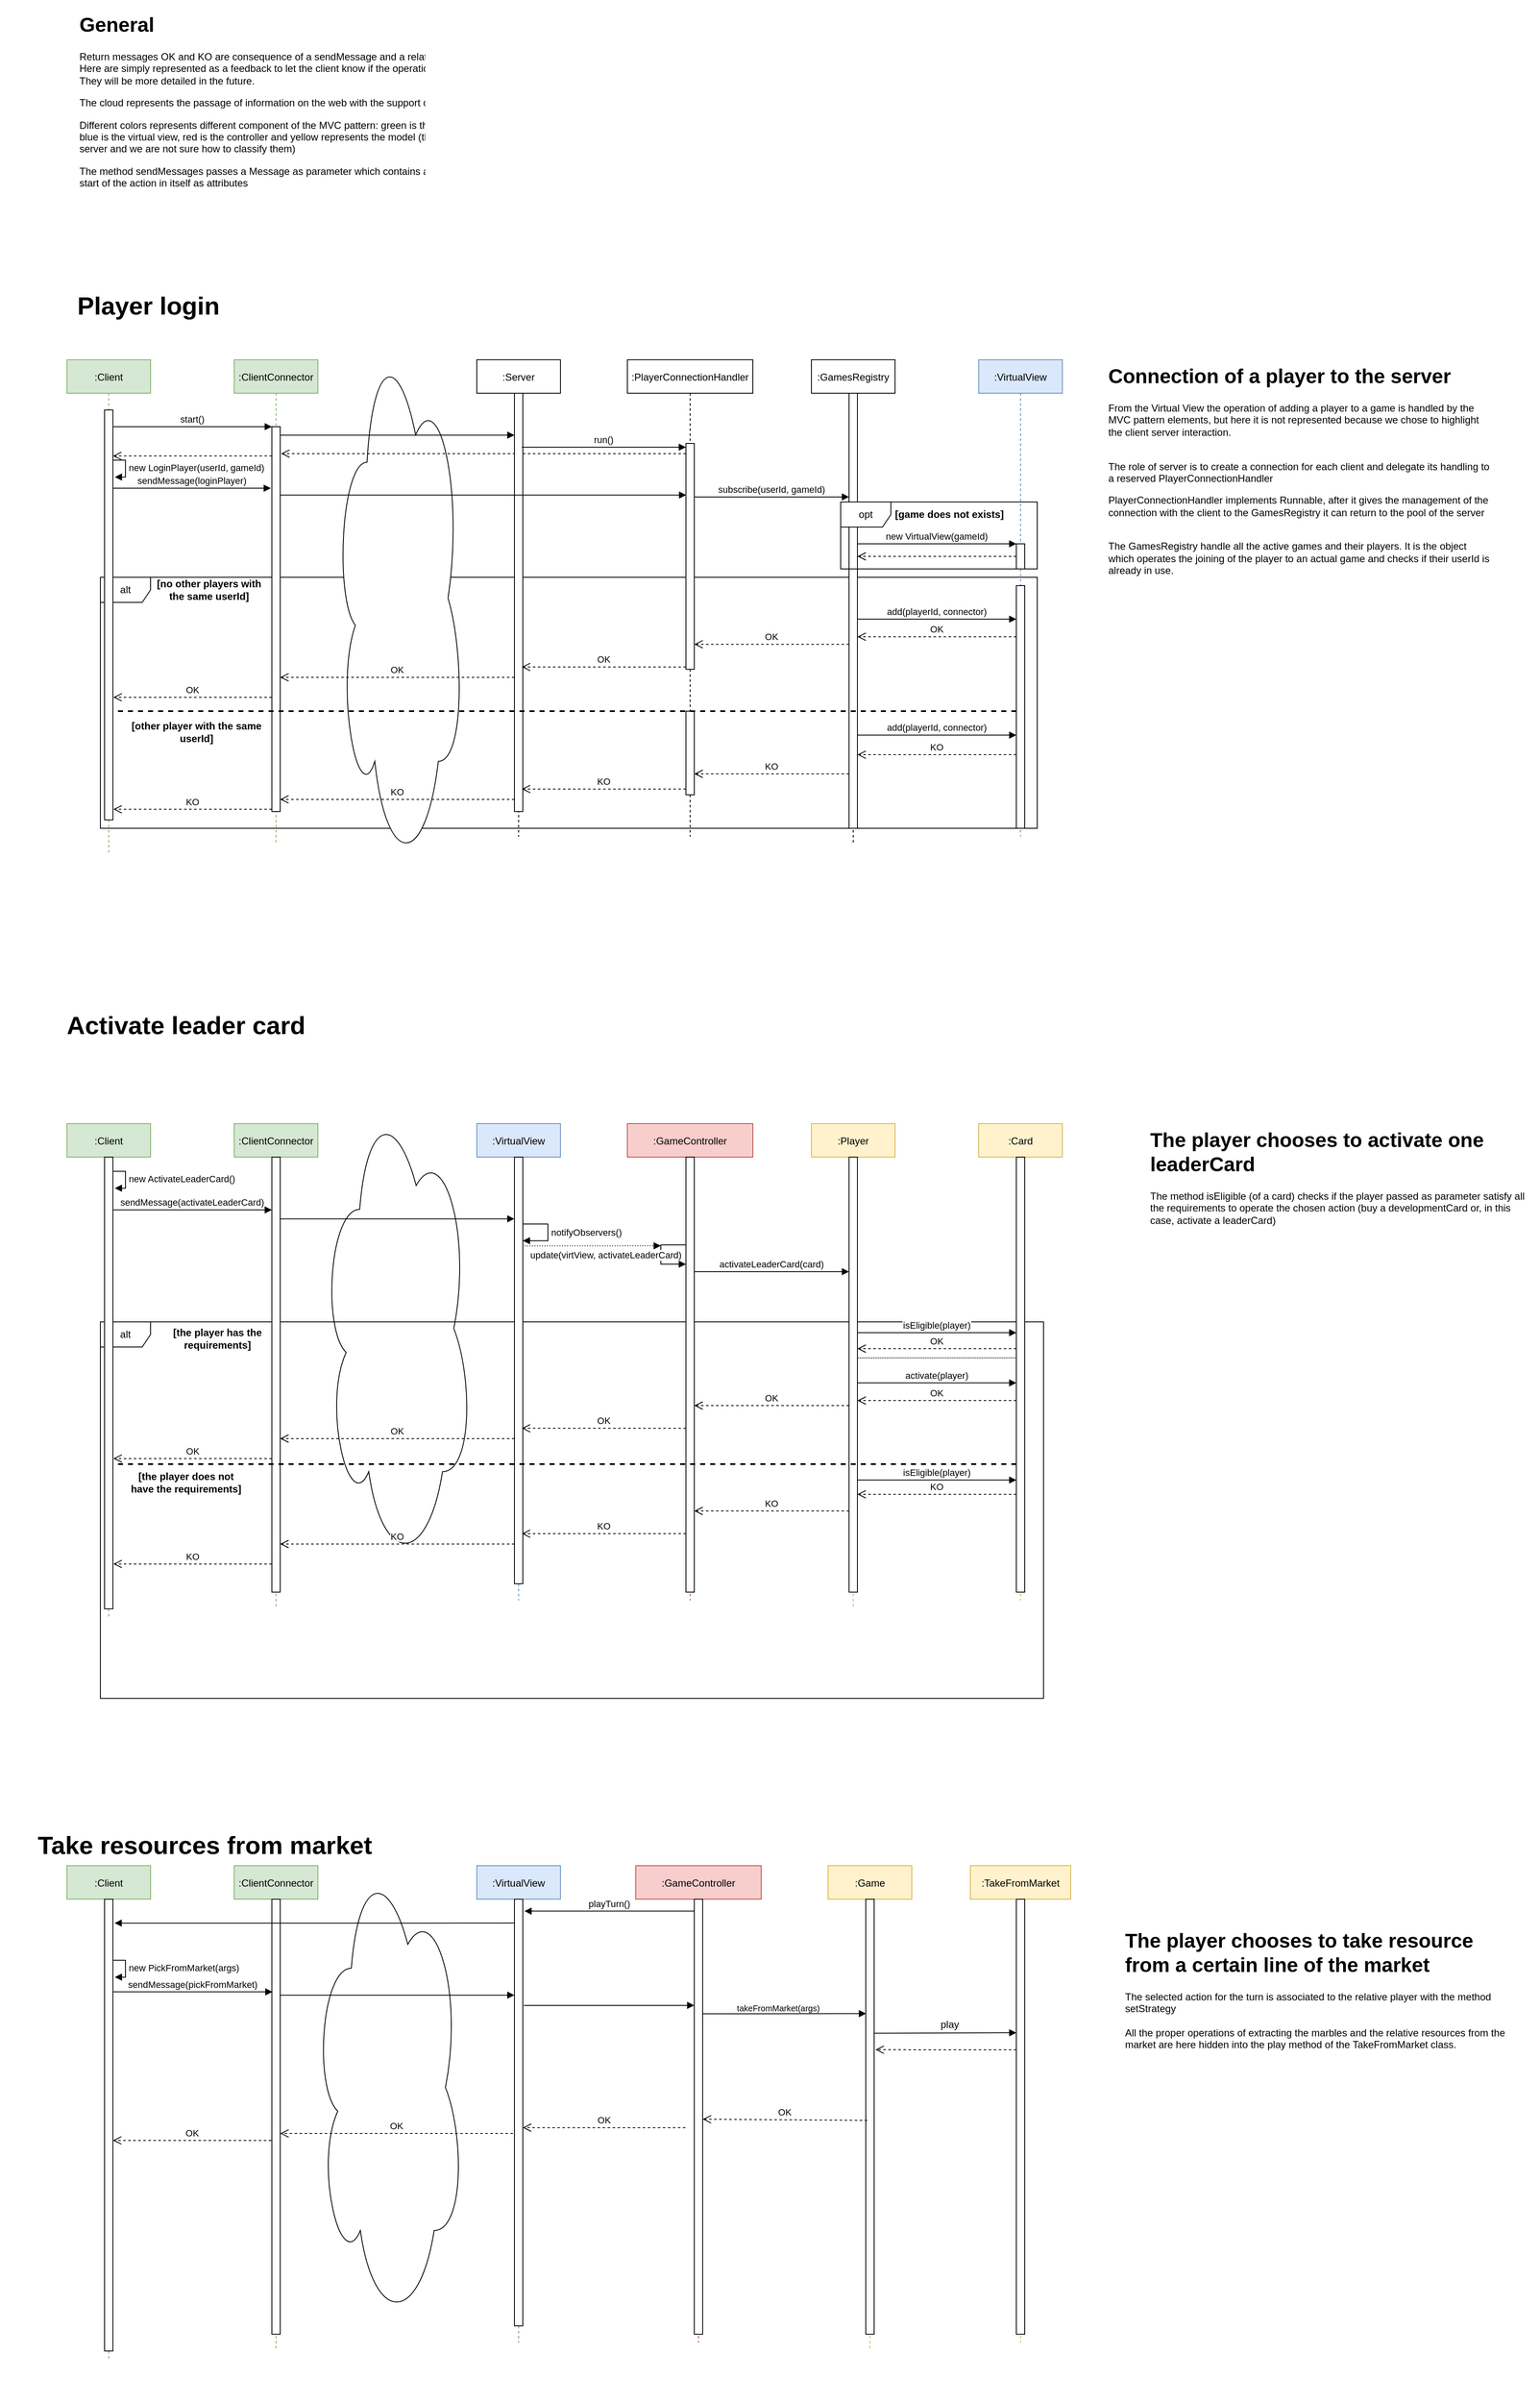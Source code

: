 <mxfile version="14.6.11" type="github">
  <diagram id="kgpKYQtTHZ0yAKxKKP6v" name="Page-1">
    <mxGraphModel dx="898" dy="1675" grid="1" gridSize="10" guides="1" tooltips="1" connect="1" arrows="1" fold="1" page="1" pageScale="1" pageWidth="850" pageHeight="1100" math="0" shadow="0">
      <root>
        <mxCell id="0" />
        <mxCell id="1" parent="0" />
        <mxCell id="UPu-GSjByRsGBZdqt5K7-60" value="" style="ellipse;shape=cloud;whiteSpace=wrap;html=1;" parent="1" vertex="1">
          <mxGeometry x="425" y="1003" width="180" height="570" as="geometry" />
        </mxCell>
        <mxCell id="y8Ypokq91T0ESG7gPPG8-9" value="&lt;font face=&quot;helvetica&quot;&gt;alt&lt;br&gt;&lt;/font&gt;" style="shape=umlFrame;whiteSpace=wrap;html=1;" parent="1" vertex="1">
          <mxGeometry x="160" y="390" width="1120" height="300" as="geometry" />
        </mxCell>
        <mxCell id="UPu-GSjByRsGBZdqt5K7-30" value="&lt;font face=&quot;helvetica&quot;&gt;alt&lt;br&gt;&lt;/font&gt;" style="shape=umlFrame;whiteSpace=wrap;html=1;" parent="1" vertex="1">
          <mxGeometry x="160" y="1280" width="1127.5" height="450" as="geometry" />
        </mxCell>
        <mxCell id="UPu-GSjByRsGBZdqt5K7-260" value="" style="ellipse;shape=cloud;whiteSpace=wrap;html=1;" parent="1" vertex="1">
          <mxGeometry x="415" y="1910" width="180" height="570" as="geometry" />
        </mxCell>
        <mxCell id="CbpCGGBYd-PtxAxwNIze-19" value="" style="ellipse;shape=cloud;whiteSpace=wrap;html=1;" parent="1" vertex="1">
          <mxGeometry x="440" y="90" width="155" height="650" as="geometry" />
        </mxCell>
        <mxCell id="3nuBFxr9cyL0pnOWT2aG-1" value=":Client" style="shape=umlLifeline;perimeter=lifelinePerimeter;container=1;collapsible=0;recursiveResize=0;rounded=0;shadow=0;strokeWidth=1;fillColor=#d5e8d4;strokeColor=#82b366;" parent="1" vertex="1">
          <mxGeometry x="120" y="130" width="100" height="590" as="geometry" />
        </mxCell>
        <mxCell id="3nuBFxr9cyL0pnOWT2aG-2" value="" style="points=[];perimeter=orthogonalPerimeter;rounded=0;shadow=0;strokeWidth=1;" parent="3nuBFxr9cyL0pnOWT2aG-1" vertex="1">
          <mxGeometry x="45" y="60" width="10" height="490" as="geometry" />
        </mxCell>
        <mxCell id="3nuBFxr9cyL0pnOWT2aG-5" value=":ClientConnector" style="shape=umlLifeline;perimeter=lifelinePerimeter;container=1;collapsible=0;recursiveResize=0;rounded=0;shadow=0;strokeWidth=1;fillColor=#d5e8d4;strokeColor=#82b366;" parent="1" vertex="1">
          <mxGeometry x="320" y="130" width="100" height="580" as="geometry" />
        </mxCell>
        <mxCell id="3nuBFxr9cyL0pnOWT2aG-6" value="" style="points=[];perimeter=orthogonalPerimeter;rounded=0;shadow=0;strokeWidth=1;" parent="3nuBFxr9cyL0pnOWT2aG-5" vertex="1">
          <mxGeometry x="45" y="80" width="10" height="460" as="geometry" />
        </mxCell>
        <mxCell id="3nuBFxr9cyL0pnOWT2aG-7" value="" style="verticalAlign=bottom;endArrow=open;dashed=1;endSize=8;shadow=0;strokeWidth=1;entryX=1.11;entryY=0.07;entryDx=0;entryDy=0;entryPerimeter=0;" parent="1" source="CbpCGGBYd-PtxAxwNIze-8" target="3nuBFxr9cyL0pnOWT2aG-6" edge="1">
          <mxGeometry relative="1" as="geometry">
            <mxPoint x="275" y="286" as="targetPoint" />
          </mxGeometry>
        </mxCell>
        <mxCell id="3nuBFxr9cyL0pnOWT2aG-8" value="start()" style="verticalAlign=bottom;endArrow=block;entryX=0;entryY=0;shadow=0;strokeWidth=1;" parent="1" source="3nuBFxr9cyL0pnOWT2aG-2" target="3nuBFxr9cyL0pnOWT2aG-6" edge="1">
          <mxGeometry relative="1" as="geometry">
            <mxPoint x="275" y="210" as="sourcePoint" />
          </mxGeometry>
        </mxCell>
        <mxCell id="CbpCGGBYd-PtxAxwNIze-3" value=":Server" style="shape=umlLifeline;perimeter=lifelinePerimeter;container=1;collapsible=0;recursiveResize=0;rounded=0;shadow=0;strokeWidth=1;" parent="1" vertex="1">
          <mxGeometry x="610" y="130" width="100" height="570" as="geometry" />
        </mxCell>
        <mxCell id="CbpCGGBYd-PtxAxwNIze-4" value="" style="points=[];perimeter=orthogonalPerimeter;rounded=0;shadow=0;strokeWidth=1;" parent="CbpCGGBYd-PtxAxwNIze-3" vertex="1">
          <mxGeometry x="45" y="40" width="10" height="500" as="geometry" />
        </mxCell>
        <mxCell id="CbpCGGBYd-PtxAxwNIze-7" value=":PlayerConnectionHandler" style="shape=umlLifeline;perimeter=lifelinePerimeter;container=1;collapsible=0;recursiveResize=0;rounded=0;shadow=0;strokeWidth=1;" parent="1" vertex="1">
          <mxGeometry x="790" y="130" width="150" height="570" as="geometry" />
        </mxCell>
        <mxCell id="CbpCGGBYd-PtxAxwNIze-8" value="" style="points=[];perimeter=orthogonalPerimeter;rounded=0;shadow=0;strokeWidth=1;" parent="CbpCGGBYd-PtxAxwNIze-7" vertex="1">
          <mxGeometry x="70" y="100" width="10" height="270" as="geometry" />
        </mxCell>
        <mxCell id="y8Ypokq91T0ESG7gPPG8-27" value="" style="points=[];perimeter=orthogonalPerimeter;rounded=0;shadow=0;strokeWidth=1;" parent="CbpCGGBYd-PtxAxwNIze-7" vertex="1">
          <mxGeometry x="70" y="420" width="10" height="100" as="geometry" />
        </mxCell>
        <mxCell id="CbpCGGBYd-PtxAxwNIze-11" value=":GamesRegistry" style="shape=umlLifeline;perimeter=lifelinePerimeter;container=1;collapsible=0;recursiveResize=0;rounded=0;shadow=0;strokeWidth=1;" parent="1" vertex="1">
          <mxGeometry x="1010" y="130" width="100" height="580" as="geometry" />
        </mxCell>
        <mxCell id="CbpCGGBYd-PtxAxwNIze-12" value="" style="points=[];perimeter=orthogonalPerimeter;rounded=0;shadow=0;strokeWidth=1;" parent="CbpCGGBYd-PtxAxwNIze-11" vertex="1">
          <mxGeometry x="45" y="40" width="10" height="520" as="geometry" />
        </mxCell>
        <mxCell id="CbpCGGBYd-PtxAxwNIze-15" value=":VirtualView" style="shape=umlLifeline;perimeter=lifelinePerimeter;container=1;collapsible=0;recursiveResize=0;rounded=0;shadow=0;strokeWidth=1;fillColor=#dae8fc;strokeColor=#6c8ebf;" parent="1" vertex="1">
          <mxGeometry x="1210" y="130" width="100" height="570" as="geometry" />
        </mxCell>
        <mxCell id="CbpCGGBYd-PtxAxwNIze-16" value="" style="points=[];perimeter=orthogonalPerimeter;rounded=0;shadow=0;strokeWidth=1;" parent="CbpCGGBYd-PtxAxwNIze-15" vertex="1">
          <mxGeometry x="45" y="220" width="10" height="30" as="geometry" />
        </mxCell>
        <mxCell id="CbpCGGBYd-PtxAxwNIze-18" value="run()" style="verticalAlign=bottom;endArrow=block;shadow=0;strokeWidth=1;exitX=0.88;exitY=0.129;exitDx=0;exitDy=0;exitPerimeter=0;" parent="1" source="CbpCGGBYd-PtxAxwNIze-4" target="CbpCGGBYd-PtxAxwNIze-8" edge="1">
          <mxGeometry relative="1" as="geometry">
            <mxPoint x="680" y="227" as="sourcePoint" />
            <mxPoint x="860.14" y="227.2" as="targetPoint" />
          </mxGeometry>
        </mxCell>
        <mxCell id="CbpCGGBYd-PtxAxwNIze-17" value="" style="verticalAlign=bottom;endArrow=block;shadow=0;strokeWidth=1;exitX=0.956;exitY=0.022;exitDx=0;exitDy=0;exitPerimeter=0;" parent="1" source="3nuBFxr9cyL0pnOWT2aG-6" target="CbpCGGBYd-PtxAxwNIze-4" edge="1">
          <mxGeometry relative="1" as="geometry">
            <mxPoint x="380" y="220" as="sourcePoint" />
            <mxPoint x="560" y="220" as="targetPoint" />
          </mxGeometry>
        </mxCell>
        <mxCell id="CbpCGGBYd-PtxAxwNIze-20" value="sendMessage(loginPlayer)" style="verticalAlign=bottom;endArrow=block;shadow=0;strokeWidth=1;entryX=-0.12;entryY=0.236;entryDx=0;entryDy=0;entryPerimeter=0;" parent="1" edge="1">
          <mxGeometry relative="1" as="geometry">
            <mxPoint x="175" y="283.56" as="sourcePoint" />
            <mxPoint x="363.8" y="283.56" as="targetPoint" />
          </mxGeometry>
        </mxCell>
        <mxCell id="CbpCGGBYd-PtxAxwNIze-21" value="" style="verticalAlign=bottom;endArrow=block;shadow=0;strokeWidth=1;entryX=0.033;entryY=0.247;entryDx=0;entryDy=0;entryPerimeter=0;" parent="1" edge="1">
          <mxGeometry relative="1" as="geometry">
            <mxPoint x="375.0" y="291.69" as="sourcePoint" />
            <mxPoint x="860.33" y="291.69" as="targetPoint" />
            <Array as="points" />
          </mxGeometry>
        </mxCell>
        <mxCell id="CbpCGGBYd-PtxAxwNIze-22" value="subscribe(userId, gameId)" style="verticalAlign=bottom;endArrow=block;shadow=0;strokeWidth=1;" parent="1" source="CbpCGGBYd-PtxAxwNIze-8" edge="1">
          <mxGeometry relative="1" as="geometry">
            <mxPoint x="880" y="294" as="sourcePoint" />
            <mxPoint x="1055" y="293.96" as="targetPoint" />
          </mxGeometry>
        </mxCell>
        <mxCell id="CbpCGGBYd-PtxAxwNIze-24" value="&lt;b&gt;[game does not exists]&lt;/b&gt;" style="text;html=1;strokeColor=none;fillColor=none;align=center;verticalAlign=middle;whiteSpace=wrap;rounded=0;" parent="1" vertex="1">
          <mxGeometry x="1090" y="300" width="170" height="30" as="geometry" />
        </mxCell>
        <mxCell id="CbpCGGBYd-PtxAxwNIze-26" value="new VirtualView(gameId)" style="verticalAlign=bottom;endArrow=block;shadow=0;strokeWidth=1;" parent="1" source="CbpCGGBYd-PtxAxwNIze-12" target="CbpCGGBYd-PtxAxwNIze-16" edge="1">
          <mxGeometry relative="1" as="geometry">
            <mxPoint x="1070" y="350" as="sourcePoint" />
            <mxPoint x="1245" y="350.0" as="targetPoint" />
            <Array as="points">
              <mxPoint x="1080" y="350" />
            </Array>
          </mxGeometry>
        </mxCell>
        <mxCell id="CbpCGGBYd-PtxAxwNIze-27" value="" style="points=[];perimeter=orthogonalPerimeter;rounded=0;shadow=0;strokeWidth=1;" parent="1" vertex="1">
          <mxGeometry x="1255" y="400" width="10" height="290" as="geometry" />
        </mxCell>
        <mxCell id="CbpCGGBYd-PtxAxwNIze-28" value="" style="verticalAlign=bottom;endArrow=open;dashed=1;endSize=8;shadow=0;strokeWidth=1;" parent="1" source="CbpCGGBYd-PtxAxwNIze-16" target="CbpCGGBYd-PtxAxwNIze-12" edge="1">
          <mxGeometry relative="1" as="geometry">
            <mxPoint x="790.0" y="390.0" as="targetPoint" />
            <mxPoint x="1385.31" y="390.0" as="sourcePoint" />
          </mxGeometry>
        </mxCell>
        <mxCell id="UPu-GSjByRsGBZdqt5K7-31" value=":Client" style="shape=umlLifeline;perimeter=lifelinePerimeter;container=1;collapsible=0;recursiveResize=0;rounded=0;shadow=0;strokeWidth=1;fillColor=#d5e8d4;strokeColor=#82b366;" parent="1" vertex="1">
          <mxGeometry x="120" y="1043" width="100" height="590" as="geometry" />
        </mxCell>
        <mxCell id="UPu-GSjByRsGBZdqt5K7-32" value="" style="points=[];perimeter=orthogonalPerimeter;rounded=0;shadow=0;strokeWidth=1;" parent="UPu-GSjByRsGBZdqt5K7-31" vertex="1">
          <mxGeometry x="45" y="40" width="10" height="540" as="geometry" />
        </mxCell>
        <mxCell id="UPu-GSjByRsGBZdqt5K7-33" value=":ClientConnector" style="shape=umlLifeline;perimeter=lifelinePerimeter;container=1;collapsible=0;recursiveResize=0;rounded=0;shadow=0;strokeWidth=1;fillColor=#d5e8d4;strokeColor=#82b366;" parent="1" vertex="1">
          <mxGeometry x="320" y="1043" width="100" height="580" as="geometry" />
        </mxCell>
        <mxCell id="UPu-GSjByRsGBZdqt5K7-34" value="" style="points=[];perimeter=orthogonalPerimeter;rounded=0;shadow=0;strokeWidth=1;" parent="UPu-GSjByRsGBZdqt5K7-33" vertex="1">
          <mxGeometry x="45" y="40" width="10" height="520" as="geometry" />
        </mxCell>
        <mxCell id="UPu-GSjByRsGBZdqt5K7-36" value="sendMessage(activateLeaderCard)" style="verticalAlign=bottom;endArrow=block;shadow=0;strokeWidth=1;exitX=0.986;exitY=0.117;exitDx=0;exitDy=0;exitPerimeter=0;" parent="1" source="UPu-GSjByRsGBZdqt5K7-32" target="UPu-GSjByRsGBZdqt5K7-34" edge="1">
          <mxGeometry relative="1" as="geometry">
            <mxPoint x="175" y="1113.76" as="sourcePoint" />
            <mxPoint x="365.72" y="1113.76" as="targetPoint" />
          </mxGeometry>
        </mxCell>
        <mxCell id="UPu-GSjByRsGBZdqt5K7-37" value=":VirtualView" style="shape=umlLifeline;perimeter=lifelinePerimeter;container=1;collapsible=0;recursiveResize=0;rounded=0;shadow=0;strokeWidth=1;fillColor=#dae8fc;strokeColor=#6c8ebf;" parent="1" vertex="1">
          <mxGeometry x="610" y="1043" width="100" height="570" as="geometry" />
        </mxCell>
        <mxCell id="UPu-GSjByRsGBZdqt5K7-38" value="" style="points=[];perimeter=orthogonalPerimeter;rounded=0;shadow=0;strokeWidth=1;" parent="UPu-GSjByRsGBZdqt5K7-37" vertex="1">
          <mxGeometry x="45" y="40" width="10" height="510" as="geometry" />
        </mxCell>
        <mxCell id="UPu-GSjByRsGBZdqt5K7-39" value=":GameController" style="shape=umlLifeline;perimeter=lifelinePerimeter;container=1;collapsible=0;recursiveResize=0;rounded=0;shadow=0;strokeWidth=1;fillColor=#f8cecc;strokeColor=#b85450;" parent="1" vertex="1">
          <mxGeometry x="790" y="1043" width="150" height="570" as="geometry" />
        </mxCell>
        <mxCell id="UPu-GSjByRsGBZdqt5K7-40" value="" style="points=[];perimeter=orthogonalPerimeter;rounded=0;shadow=0;strokeWidth=1;" parent="UPu-GSjByRsGBZdqt5K7-39" vertex="1">
          <mxGeometry x="70" y="40" width="10" height="520" as="geometry" />
        </mxCell>
        <mxCell id="UPu-GSjByRsGBZdqt5K7-41" value=":Player" style="shape=umlLifeline;perimeter=lifelinePerimeter;container=1;collapsible=0;recursiveResize=0;rounded=0;shadow=0;strokeWidth=1;fillColor=#fff2cc;strokeColor=#d6b656;" parent="1" vertex="1">
          <mxGeometry x="1010" y="1043" width="100" height="580" as="geometry" />
        </mxCell>
        <mxCell id="UPu-GSjByRsGBZdqt5K7-42" value="" style="points=[];perimeter=orthogonalPerimeter;rounded=0;shadow=0;strokeWidth=1;" parent="UPu-GSjByRsGBZdqt5K7-41" vertex="1">
          <mxGeometry x="45" y="40" width="10" height="520" as="geometry" />
        </mxCell>
        <mxCell id="UPu-GSjByRsGBZdqt5K7-43" value=":Card" style="shape=umlLifeline;perimeter=lifelinePerimeter;container=1;collapsible=0;recursiveResize=0;rounded=0;shadow=0;strokeWidth=1;fillColor=#fff2cc;strokeColor=#d6b656;" parent="1" vertex="1">
          <mxGeometry x="1210" y="1043" width="100" height="570" as="geometry" />
        </mxCell>
        <mxCell id="UPu-GSjByRsGBZdqt5K7-44" value="" style="points=[];perimeter=orthogonalPerimeter;rounded=0;shadow=0;strokeWidth=1;" parent="UPu-GSjByRsGBZdqt5K7-43" vertex="1">
          <mxGeometry x="45" y="40" width="10" height="520" as="geometry" />
        </mxCell>
        <mxCell id="UPu-GSjByRsGBZdqt5K7-49" value="activateLeaderCard(card)" style="verticalAlign=bottom;endArrow=block;shadow=0;strokeWidth=1;" parent="1" edge="1">
          <mxGeometry relative="1" as="geometry">
            <mxPoint x="870" y="1220" as="sourcePoint" />
            <mxPoint x="1055" y="1220" as="targetPoint" />
            <Array as="points">
              <mxPoint x="920" y="1220" />
            </Array>
          </mxGeometry>
        </mxCell>
        <mxCell id="UPu-GSjByRsGBZdqt5K7-50" value="&lt;b&gt;[the player has the requirements]&lt;/b&gt;" style="text;html=1;strokeColor=none;fillColor=none;align=center;verticalAlign=middle;whiteSpace=wrap;rounded=0;" parent="1" vertex="1">
          <mxGeometry x="220" y="1290" width="160" height="20" as="geometry" />
        </mxCell>
        <mxCell id="UPu-GSjByRsGBZdqt5K7-53" value="OK" style="verticalAlign=bottom;endArrow=open;dashed=1;endSize=8;shadow=0;strokeWidth=1;" parent="1" edge="1">
          <mxGeometry relative="1" as="geometry">
            <mxPoint x="1065" y="1374" as="targetPoint" />
            <mxPoint x="1255" y="1374" as="sourcePoint" />
            <Array as="points">
              <mxPoint x="1220" y="1374" />
            </Array>
          </mxGeometry>
        </mxCell>
        <mxCell id="UPu-GSjByRsGBZdqt5K7-62" value="isEligible(player)" style="verticalAlign=bottom;endArrow=block;shadow=0;strokeWidth=1;exitX=1.003;exitY=0.246;exitDx=0;exitDy=0;exitPerimeter=0;" parent="1" edge="1">
          <mxGeometry relative="1" as="geometry">
            <mxPoint x="1065.03" y="1292.92" as="sourcePoint" />
            <mxPoint x="1255" y="1292.92" as="targetPoint" />
          </mxGeometry>
        </mxCell>
        <mxCell id="UPu-GSjByRsGBZdqt5K7-64" value="OK" style="verticalAlign=bottom;endArrow=open;dashed=1;endSize=8;shadow=0;strokeWidth=1;" parent="1" edge="1">
          <mxGeometry relative="1" as="geometry">
            <mxPoint x="870" y="1380" as="targetPoint" />
            <mxPoint x="1055" y="1380" as="sourcePoint" />
          </mxGeometry>
        </mxCell>
        <mxCell id="UPu-GSjByRsGBZdqt5K7-65" value="OK" style="verticalAlign=bottom;endArrow=open;dashed=1;endSize=8;shadow=0;strokeWidth=1;entryX=0.88;entryY=0.365;entryDx=0;entryDy=0;entryPerimeter=0;" parent="1" edge="1">
          <mxGeometry relative="1" as="geometry">
            <mxPoint x="663.8" y="1407.15" as="targetPoint" />
            <mxPoint x="860" y="1407.15" as="sourcePoint" />
          </mxGeometry>
        </mxCell>
        <mxCell id="UPu-GSjByRsGBZdqt5K7-69" value="OK" style="verticalAlign=bottom;endArrow=open;dashed=1;endSize=8;shadow=0;strokeWidth=1;entryX=0.986;entryY=0.415;entryDx=0;entryDy=0;entryPerimeter=0;" parent="1" edge="1">
          <mxGeometry relative="1" as="geometry">
            <mxPoint x="374.86" y="1419.5" as="targetPoint" />
            <mxPoint x="655" y="1419.5" as="sourcePoint" />
          </mxGeometry>
        </mxCell>
        <mxCell id="UPu-GSjByRsGBZdqt5K7-70" value="OK" style="verticalAlign=bottom;endArrow=open;dashed=1;endSize=8;shadow=0;strokeWidth=1;entryX=1.057;entryY=0.436;entryDx=0;entryDy=0;entryPerimeter=0;" parent="1" edge="1">
          <mxGeometry relative="1" as="geometry">
            <mxPoint x="175.57" y="1443.36" as="targetPoint" />
            <mxPoint x="365" y="1443.36" as="sourcePoint" />
          </mxGeometry>
        </mxCell>
        <mxCell id="UPu-GSjByRsGBZdqt5K7-73" value="&lt;b&gt;[the player does not have the requirements]&lt;/b&gt;" style="text;html=1;strokeColor=none;fillColor=none;align=center;verticalAlign=middle;whiteSpace=wrap;rounded=0;" parent="1" vertex="1">
          <mxGeometry x="190" y="1462" width="145" height="20" as="geometry" />
        </mxCell>
        <mxCell id="UPu-GSjByRsGBZdqt5K7-75" value="KO" style="verticalAlign=bottom;endArrow=open;dashed=1;endSize=8;shadow=0;strokeWidth=1;" parent="1" edge="1">
          <mxGeometry relative="1" as="geometry">
            <mxPoint x="870" y="1506" as="targetPoint" />
            <mxPoint x="1055" y="1506" as="sourcePoint" />
          </mxGeometry>
        </mxCell>
        <mxCell id="UPu-GSjByRsGBZdqt5K7-76" value="KO" style="verticalAlign=bottom;endArrow=open;dashed=1;endSize=8;shadow=0;strokeWidth=1;entryX=0.88;entryY=0.365;entryDx=0;entryDy=0;entryPerimeter=0;" parent="1" edge="1">
          <mxGeometry relative="1" as="geometry">
            <mxPoint x="663.8" y="1533.15" as="targetPoint" />
            <mxPoint x="860" y="1533.15" as="sourcePoint" />
          </mxGeometry>
        </mxCell>
        <mxCell id="UPu-GSjByRsGBZdqt5K7-77" value="KO" style="verticalAlign=bottom;endArrow=open;dashed=1;endSize=8;shadow=0;strokeWidth=1;entryX=0.986;entryY=0.415;entryDx=0;entryDy=0;entryPerimeter=0;" parent="1" edge="1">
          <mxGeometry relative="1" as="geometry">
            <mxPoint x="374.86" y="1545.5" as="targetPoint" />
            <mxPoint x="655" y="1545.5" as="sourcePoint" />
          </mxGeometry>
        </mxCell>
        <mxCell id="UPu-GSjByRsGBZdqt5K7-78" value="KO" style="verticalAlign=bottom;endArrow=open;dashed=1;endSize=8;shadow=0;strokeWidth=1;entryX=1.057;entryY=0.436;entryDx=0;entryDy=0;entryPerimeter=0;" parent="1" edge="1">
          <mxGeometry relative="1" as="geometry">
            <mxPoint x="175.57" y="1569.36" as="targetPoint" />
            <mxPoint x="365" y="1569.36" as="sourcePoint" />
          </mxGeometry>
        </mxCell>
        <mxCell id="UPu-GSjByRsGBZdqt5K7-79" value="activate(player)" style="verticalAlign=bottom;endArrow=block;shadow=0;strokeWidth=1;exitX=1.003;exitY=0.246;exitDx=0;exitDy=0;exitPerimeter=0;" parent="1" edge="1">
          <mxGeometry relative="1" as="geometry">
            <mxPoint x="1065.03" y="1352.92" as="sourcePoint" />
            <mxPoint x="1255" y="1352.92" as="targetPoint" />
          </mxGeometry>
        </mxCell>
        <mxCell id="UPu-GSjByRsGBZdqt5K7-80" value="OK" style="verticalAlign=bottom;endArrow=open;dashed=1;endSize=8;shadow=0;strokeWidth=1;" parent="1" edge="1">
          <mxGeometry relative="1" as="geometry">
            <mxPoint x="1065" y="1312" as="targetPoint" />
            <mxPoint x="1255" y="1312" as="sourcePoint" />
            <Array as="points">
              <mxPoint x="1220" y="1312" />
            </Array>
          </mxGeometry>
        </mxCell>
        <mxCell id="UPu-GSjByRsGBZdqt5K7-83" value="isEligible(player)" style="verticalAlign=bottom;endArrow=block;shadow=0;strokeWidth=1;exitX=1.003;exitY=0.246;exitDx=0;exitDy=0;exitPerimeter=0;" parent="1" edge="1">
          <mxGeometry relative="1" as="geometry">
            <mxPoint x="1065.03" y="1469" as="sourcePoint" />
            <mxPoint x="1255" y="1469" as="targetPoint" />
          </mxGeometry>
        </mxCell>
        <mxCell id="UPu-GSjByRsGBZdqt5K7-84" value="KO" style="verticalAlign=bottom;endArrow=open;dashed=1;endSize=8;shadow=0;strokeWidth=1;" parent="1" edge="1">
          <mxGeometry relative="1" as="geometry">
            <mxPoint x="1065" y="1486.08" as="targetPoint" />
            <mxPoint x="1255" y="1486.08" as="sourcePoint" />
            <Array as="points">
              <mxPoint x="1220" y="1486.08" />
            </Array>
          </mxGeometry>
        </mxCell>
        <mxCell id="UPu-GSjByRsGBZdqt5K7-87" value="" style="verticalAlign=bottom;endArrow=none;dashed=1;endSize=8;shadow=0;strokeWidth=1;endFill=0;dashPattern=1 1;" parent="1" edge="1">
          <mxGeometry relative="1" as="geometry">
            <mxPoint x="1065" y="1323" as="targetPoint" />
            <mxPoint x="1255" y="1323" as="sourcePoint" />
            <Array as="points">
              <mxPoint x="1220" y="1323" />
            </Array>
          </mxGeometry>
        </mxCell>
        <mxCell id="UPu-GSjByRsGBZdqt5K7-227" value=":Client" style="shape=umlLifeline;perimeter=lifelinePerimeter;container=1;collapsible=0;recursiveResize=0;rounded=0;shadow=0;strokeWidth=1;fillColor=#d5e8d4;strokeColor=#82b366;" parent="1" vertex="1">
          <mxGeometry x="120" y="1930" width="100" height="590" as="geometry" />
        </mxCell>
        <mxCell id="UPu-GSjByRsGBZdqt5K7-228" value="" style="points=[];perimeter=orthogonalPerimeter;rounded=0;shadow=0;strokeWidth=1;" parent="UPu-GSjByRsGBZdqt5K7-227" vertex="1">
          <mxGeometry x="45" y="40" width="10" height="540" as="geometry" />
        </mxCell>
        <mxCell id="UPu-GSjByRsGBZdqt5K7-229" value=":ClientConnector" style="shape=umlLifeline;perimeter=lifelinePerimeter;container=1;collapsible=0;recursiveResize=0;rounded=0;shadow=0;strokeWidth=1;fillColor=#d5e8d4;strokeColor=#82b366;" parent="1" vertex="1">
          <mxGeometry x="320" y="1930" width="100" height="580" as="geometry" />
        </mxCell>
        <mxCell id="UPu-GSjByRsGBZdqt5K7-230" value="" style="points=[];perimeter=orthogonalPerimeter;rounded=0;shadow=0;strokeWidth=1;" parent="UPu-GSjByRsGBZdqt5K7-229" vertex="1">
          <mxGeometry x="45" y="40" width="10" height="520" as="geometry" />
        </mxCell>
        <mxCell id="UPu-GSjByRsGBZdqt5K7-231" value="sendMessage(pickFromMarket)" style="verticalAlign=bottom;endArrow=block;entryX=0.072;entryY=0.038;shadow=0;strokeWidth=1;entryDx=0;entryDy=0;entryPerimeter=0;" parent="1" edge="1">
          <mxGeometry relative="1" as="geometry">
            <mxPoint x="175" y="2080.76" as="sourcePoint" />
            <mxPoint x="365.72" y="2080.76" as="targetPoint" />
          </mxGeometry>
        </mxCell>
        <mxCell id="UPu-GSjByRsGBZdqt5K7-232" value=":VirtualView" style="shape=umlLifeline;perimeter=lifelinePerimeter;container=1;collapsible=0;recursiveResize=0;rounded=0;shadow=0;strokeWidth=1;fillColor=#dae8fc;strokeColor=#6c8ebf;" parent="1" vertex="1">
          <mxGeometry x="610" y="1930" width="100" height="570" as="geometry" />
        </mxCell>
        <mxCell id="UPu-GSjByRsGBZdqt5K7-233" value="" style="points=[];perimeter=orthogonalPerimeter;rounded=0;shadow=0;strokeWidth=1;" parent="UPu-GSjByRsGBZdqt5K7-232" vertex="1">
          <mxGeometry x="45" y="40" width="10" height="510" as="geometry" />
        </mxCell>
        <mxCell id="UPu-GSjByRsGBZdqt5K7-234" value=":GameController" style="shape=umlLifeline;perimeter=lifelinePerimeter;container=1;collapsible=0;recursiveResize=0;rounded=0;shadow=0;strokeWidth=1;fillColor=#f8cecc;strokeColor=#b85450;" parent="1" vertex="1">
          <mxGeometry x="800" y="1930" width="150" height="570" as="geometry" />
        </mxCell>
        <mxCell id="UPu-GSjByRsGBZdqt5K7-235" value="" style="points=[];perimeter=orthogonalPerimeter;rounded=0;shadow=0;strokeWidth=1;" parent="UPu-GSjByRsGBZdqt5K7-234" vertex="1">
          <mxGeometry x="70" y="40" width="10" height="520" as="geometry" />
        </mxCell>
        <mxCell id="UPu-GSjByRsGBZdqt5K7-236" value=":Game" style="shape=umlLifeline;perimeter=lifelinePerimeter;container=1;collapsible=0;recursiveResize=0;rounded=0;shadow=0;strokeWidth=1;fillColor=#fff2cc;strokeColor=#d6b656;" parent="1" vertex="1">
          <mxGeometry x="1030" y="1930" width="100" height="580" as="geometry" />
        </mxCell>
        <mxCell id="UPu-GSjByRsGBZdqt5K7-237" value="" style="points=[];perimeter=orthogonalPerimeter;rounded=0;shadow=0;strokeWidth=1;" parent="UPu-GSjByRsGBZdqt5K7-236" vertex="1">
          <mxGeometry x="45" y="40" width="10" height="520" as="geometry" />
        </mxCell>
        <mxCell id="UPu-GSjByRsGBZdqt5K7-238" value=":TakeFromMarket" style="shape=umlLifeline;perimeter=lifelinePerimeter;container=1;collapsible=0;recursiveResize=0;rounded=0;shadow=0;strokeWidth=1;fillColor=#fff2cc;strokeColor=#d6b656;" parent="1" vertex="1">
          <mxGeometry x="1200" y="1930" width="120" height="570" as="geometry" />
        </mxCell>
        <mxCell id="UPu-GSjByRsGBZdqt5K7-239" value="" style="points=[];perimeter=orthogonalPerimeter;rounded=0;shadow=0;strokeWidth=1;" parent="UPu-GSjByRsGBZdqt5K7-238" vertex="1">
          <mxGeometry x="55" y="40" width="10" height="520" as="geometry" />
        </mxCell>
        <mxCell id="UPu-GSjByRsGBZdqt5K7-241" value="" style="verticalAlign=bottom;endArrow=block;shadow=0;strokeWidth=1;exitX=0.929;exitY=0.061;exitDx=0;exitDy=0;exitPerimeter=0;" parent="1" edge="1">
          <mxGeometry relative="1" as="geometry">
            <mxPoint x="374.29" y="2084.72" as="sourcePoint" />
            <mxPoint x="655" y="2084.72" as="targetPoint" />
            <Array as="points" />
          </mxGeometry>
        </mxCell>
        <mxCell id="UPu-GSjByRsGBZdqt5K7-275" value="OK" style="verticalAlign=bottom;endArrow=open;dashed=1;endSize=8;shadow=0;strokeWidth=1;exitX=0.171;exitY=0.42;exitDx=0;exitDy=0;exitPerimeter=0;" parent="1" edge="1">
          <mxGeometry relative="1" as="geometry">
            <mxPoint x="880" y="2233" as="targetPoint" />
            <mxPoint x="1076.71" y="2234.4" as="sourcePoint" />
          </mxGeometry>
        </mxCell>
        <mxCell id="UPu-GSjByRsGBZdqt5K7-280" value="OK" style="verticalAlign=bottom;endArrow=open;dashed=1;endSize=8;shadow=0;strokeWidth=1;exitX=-0.062;exitY=0.281;exitDx=0;exitDy=0;exitPerimeter=0;" parent="1" edge="1">
          <mxGeometry relative="1" as="geometry">
            <mxPoint x="665" y="2243.12" as="targetPoint" />
            <mxPoint x="859.38" y="2243.12" as="sourcePoint" />
          </mxGeometry>
        </mxCell>
        <mxCell id="UPu-GSjByRsGBZdqt5K7-282" value="OK" style="verticalAlign=bottom;endArrow=open;dashed=1;endSize=8;shadow=0;strokeWidth=1;exitX=-0.066;exitY=0.316;exitDx=0;exitDy=0;exitPerimeter=0;" parent="1" edge="1">
          <mxGeometry relative="1" as="geometry">
            <mxPoint x="175" y="2258.32" as="targetPoint" />
            <mxPoint x="364.34" y="2258.32" as="sourcePoint" />
          </mxGeometry>
        </mxCell>
        <mxCell id="UPu-GSjByRsGBZdqt5K7-287" value="OK" style="verticalAlign=bottom;endArrow=open;dashed=1;endSize=8;shadow=0;strokeWidth=1;exitX=-0.181;exitY=0.306;exitDx=0;exitDy=0;exitPerimeter=0;" parent="1" edge="1">
          <mxGeometry relative="1" as="geometry">
            <mxPoint x="375" y="2250.06" as="targetPoint" />
            <mxPoint x="653.19" y="2250.06" as="sourcePoint" />
          </mxGeometry>
        </mxCell>
        <mxCell id="y8Ypokq91T0ESG7gPPG8-2" value="" style="verticalAlign=bottom;endArrow=open;dashed=1;endSize=8;shadow=0;strokeWidth=1;exitX=0.019;exitY=0.076;exitDx=0;exitDy=0;exitPerimeter=0;" parent="1" source="3nuBFxr9cyL0pnOWT2aG-6" target="3nuBFxr9cyL0pnOWT2aG-2" edge="1">
          <mxGeometry relative="1" as="geometry">
            <mxPoint x="210.0" y="252.2" as="targetPoint" />
            <mxPoint x="693.9" y="252.2" as="sourcePoint" />
          </mxGeometry>
        </mxCell>
        <mxCell id="y8Ypokq91T0ESG7gPPG8-10" value="OK" style="verticalAlign=bottom;endArrow=open;dashed=1;endSize=8;shadow=0;strokeWidth=1;" parent="1" edge="1">
          <mxGeometry x="175.57" y="322.08" as="geometry">
            <mxPoint x="1065" y="461.08" as="targetPoint" />
            <mxPoint x="1255" y="461.08" as="sourcePoint" />
            <Array as="points">
              <mxPoint x="1220" y="461.08" />
            </Array>
          </mxGeometry>
        </mxCell>
        <mxCell id="y8Ypokq91T0ESG7gPPG8-11" value="OK" style="verticalAlign=bottom;endArrow=open;dashed=1;endSize=8;shadow=0;strokeWidth=1;" parent="1" edge="1">
          <mxGeometry x="175.57" y="322.08" as="geometry">
            <mxPoint x="870.0" y="470.08" as="targetPoint" />
            <mxPoint x="1055" y="470.08" as="sourcePoint" />
          </mxGeometry>
        </mxCell>
        <mxCell id="y8Ypokq91T0ESG7gPPG8-12" value="OK" style="verticalAlign=bottom;endArrow=open;dashed=1;endSize=8;shadow=0;strokeWidth=1;entryX=0.88;entryY=0.365;entryDx=0;entryDy=0;entryPerimeter=0;" parent="1" edge="1">
          <mxGeometry x="175.57" y="322.08" as="geometry">
            <mxPoint x="663.8" y="497.23" as="targetPoint" />
            <mxPoint x="860.0" y="497.23" as="sourcePoint" />
          </mxGeometry>
        </mxCell>
        <mxCell id="y8Ypokq91T0ESG7gPPG8-13" value="OK" style="verticalAlign=bottom;endArrow=open;dashed=1;endSize=8;shadow=0;strokeWidth=1;entryX=0.986;entryY=0.415;entryDx=0;entryDy=0;entryPerimeter=0;" parent="1" edge="1">
          <mxGeometry x="175.57" y="322.08" as="geometry">
            <mxPoint x="374.86" y="509.58" as="targetPoint" />
            <mxPoint x="655" y="509.58" as="sourcePoint" />
          </mxGeometry>
        </mxCell>
        <mxCell id="y8Ypokq91T0ESG7gPPG8-14" value="OK" style="verticalAlign=bottom;endArrow=open;dashed=1;endSize=8;shadow=0;strokeWidth=1;entryX=1.057;entryY=0.436;entryDx=0;entryDy=0;entryPerimeter=0;" parent="1" edge="1">
          <mxGeometry x="175.57" y="322.08" as="geometry">
            <mxPoint x="175.57" y="533.44" as="targetPoint" />
            <mxPoint x="365" y="533.44" as="sourcePoint" />
          </mxGeometry>
        </mxCell>
        <mxCell id="y8Ypokq91T0ESG7gPPG8-15" value="KO" style="verticalAlign=bottom;endArrow=open;dashed=1;endSize=8;shadow=0;strokeWidth=1;" parent="1" edge="1">
          <mxGeometry x="175.57" y="335.95" as="geometry">
            <mxPoint x="870" y="625" as="targetPoint" />
            <mxPoint x="1055" y="624.95" as="sourcePoint" />
          </mxGeometry>
        </mxCell>
        <mxCell id="y8Ypokq91T0ESG7gPPG8-16" value="KO" style="verticalAlign=bottom;endArrow=open;dashed=1;endSize=8;shadow=0;strokeWidth=1;entryX=0.88;entryY=0.365;entryDx=0;entryDy=0;entryPerimeter=0;" parent="1" edge="1">
          <mxGeometry x="175.57" y="326.95" as="geometry">
            <mxPoint x="663.8" y="643.1" as="targetPoint" />
            <mxPoint x="860.0" y="643.1" as="sourcePoint" />
          </mxGeometry>
        </mxCell>
        <mxCell id="y8Ypokq91T0ESG7gPPG8-17" value="KO" style="verticalAlign=bottom;endArrow=open;dashed=1;endSize=8;shadow=0;strokeWidth=1;entryX=0.986;entryY=0.415;entryDx=0;entryDy=0;entryPerimeter=0;" parent="1" edge="1">
          <mxGeometry x="175.57" y="326.95" as="geometry">
            <mxPoint x="374.86" y="655.45" as="targetPoint" />
            <mxPoint x="655" y="655.45" as="sourcePoint" />
          </mxGeometry>
        </mxCell>
        <mxCell id="y8Ypokq91T0ESG7gPPG8-18" value="KO" style="verticalAlign=bottom;endArrow=open;dashed=1;endSize=8;shadow=0;strokeWidth=1;entryX=1.057;entryY=0.436;entryDx=0;entryDy=0;entryPerimeter=0;" parent="1" edge="1">
          <mxGeometry x="175.57" y="314.95" as="geometry">
            <mxPoint x="175.57" y="667.31" as="targetPoint" />
            <mxPoint x="365" y="667.31" as="sourcePoint" />
          </mxGeometry>
        </mxCell>
        <mxCell id="y8Ypokq91T0ESG7gPPG8-19" value="add(playerId, connector)" style="verticalAlign=bottom;endArrow=block;shadow=0;strokeWidth=1;exitX=1.003;exitY=0.246;exitDx=0;exitDy=0;exitPerimeter=0;" parent="1" edge="1">
          <mxGeometry x="175.57" y="322.08" as="geometry">
            <mxPoint x="1065.03" y="440.0" as="sourcePoint" />
            <mxPoint x="1255" y="440.0" as="targetPoint" />
          </mxGeometry>
        </mxCell>
        <mxCell id="y8Ypokq91T0ESG7gPPG8-21" value="KO" style="verticalAlign=bottom;endArrow=open;dashed=1;endSize=8;shadow=0;strokeWidth=1;" parent="1" edge="1">
          <mxGeometry x="175.57" y="332.95" as="geometry">
            <mxPoint x="1065" y="602.03" as="targetPoint" />
            <mxPoint x="1255" y="602.03" as="sourcePoint" />
            <Array as="points">
              <mxPoint x="1220" y="602.03" />
            </Array>
          </mxGeometry>
        </mxCell>
        <mxCell id="y8Ypokq91T0ESG7gPPG8-23" value="&lt;b&gt;[no other players with the same userId]&lt;/b&gt;" style="text;html=1;strokeColor=none;fillColor=none;align=center;verticalAlign=middle;whiteSpace=wrap;rounded=0;" parent="1" vertex="1">
          <mxGeometry x="220" y="390" width="140" height="30" as="geometry" />
        </mxCell>
        <mxCell id="y8Ypokq91T0ESG7gPPG8-24" value="" style="verticalAlign=bottom;endArrow=none;endSize=8;shadow=0;strokeWidth=2;endFill=0;dashed=1;" parent="1" target="3nuBFxr9cyL0pnOWT2aG-2" edge="1">
          <mxGeometry relative="1" as="geometry">
            <mxPoint x="1065.0" y="550" as="targetPoint" />
            <mxPoint x="1255" y="550" as="sourcePoint" />
            <Array as="points">
              <mxPoint x="1220" y="550" />
            </Array>
          </mxGeometry>
        </mxCell>
        <mxCell id="y8Ypokq91T0ESG7gPPG8-25" value="add(playerId, connector)" style="verticalAlign=bottom;endArrow=block;shadow=0;strokeWidth=1;exitX=1.003;exitY=0.246;exitDx=0;exitDy=0;exitPerimeter=0;" parent="1" edge="1">
          <mxGeometry x="175.57" y="460.74" as="geometry">
            <mxPoint x="1065.03" y="578.66" as="sourcePoint" />
            <mxPoint x="1255" y="578.66" as="targetPoint" />
          </mxGeometry>
        </mxCell>
        <mxCell id="y8Ypokq91T0ESG7gPPG8-26" value="&lt;b&gt;[other player with the same userId]&lt;/b&gt;" style="text;html=1;strokeColor=none;fillColor=none;align=center;verticalAlign=middle;whiteSpace=wrap;rounded=0;" parent="1" vertex="1">
          <mxGeometry x="190" y="560" width="170" height="30" as="geometry" />
        </mxCell>
        <mxCell id="y8Ypokq91T0ESG7gPPG8-31" value="&lt;font style=&quot;font-size: 30px&quot;&gt;Player login&lt;/font&gt;" style="text;html=1;strokeColor=none;fillColor=none;align=center;verticalAlign=middle;whiteSpace=wrap;rounded=0;fontStyle=1" parent="1" vertex="1">
          <mxGeometry x="40" y="10" width="355" height="110" as="geometry" />
        </mxCell>
        <mxCell id="y8Ypokq91T0ESG7gPPG8-32" value="&lt;h1&gt;Connection of a player to the server&lt;/h1&gt;&lt;p&gt;From the Virtual View the operation of adding a player to a game is handled by the MVC pattern elements, but here it is not represented because we chose to highlight the client server interaction.&lt;br&gt;&lt;br&gt;&lt;/p&gt;&lt;p&gt;The role of server is to create a connection for each client and delegate its handling to a reserved PlayerConnectionHandler&lt;/p&gt;&lt;p&gt;PlayerConnectionHandler implements Runnable, after it gives the management of the connection with the client to the GamesRegistry it can return to the pool of the server&lt;br&gt;&lt;br&gt;&lt;/p&gt;&lt;p&gt;The GamesRegistry handle all the active games and their players. It is the object which operates the joining of the player to an actual game and checks if their userId is already in use.&lt;/p&gt;" style="text;html=1;strokeColor=none;fillColor=none;spacing=5;spacingTop=-20;whiteSpace=wrap;overflow=hidden;rounded=0;" parent="1" vertex="1">
          <mxGeometry x="1360" y="130" width="470" height="570" as="geometry" />
        </mxCell>
        <mxCell id="y8Ypokq91T0ESG7gPPG8-36" value="&lt;span style=&quot;font-size: 30px&quot;&gt;Activate leader card&lt;/span&gt;" style="text;html=1;strokeColor=none;fillColor=none;align=center;verticalAlign=middle;whiteSpace=wrap;rounded=0;fontStyle=1" parent="1" vertex="1">
          <mxGeometry x="85" y="870" width="355" height="110" as="geometry" />
        </mxCell>
        <mxCell id="y8Ypokq91T0ESG7gPPG8-37" value="&lt;h1&gt;The player chooses to activate one leaderCard&lt;/h1&gt;&lt;p&gt;The method isEligible (of a card) checks if the player passed as parameter satisfy all the requirements to operate the chosen action (buy a developmentCard or, in this case, activate a leaderCard)&lt;br&gt;&lt;/p&gt;" style="text;html=1;strokeColor=none;fillColor=none;spacing=5;spacingTop=-20;whiteSpace=wrap;overflow=hidden;rounded=0;" parent="1" vertex="1">
          <mxGeometry x="1410" y="1043" width="470" height="570" as="geometry" />
        </mxCell>
        <mxCell id="y8Ypokq91T0ESG7gPPG8-39" value="&lt;span style=&quot;font-size: 30px&quot;&gt;Take resources from market&lt;/span&gt;" style="text;html=1;strokeColor=none;fillColor=none;align=center;verticalAlign=middle;whiteSpace=wrap;rounded=0;fontStyle=1" parent="1" vertex="1">
          <mxGeometry x="40" y="1850" width="490" height="110" as="geometry" />
        </mxCell>
        <mxCell id="CbpCGGBYd-PtxAxwNIze-23" value="opt" style="shape=umlFrame;whiteSpace=wrap;html=1;" parent="1" vertex="1">
          <mxGeometry x="1045" y="300" width="235" height="80" as="geometry" />
        </mxCell>
        <mxCell id="y8Ypokq91T0ESG7gPPG8-42" value="&lt;meta charset=&quot;utf-8&quot;&gt;&lt;span style=&quot;color: rgb(0, 0, 0); font-family: helvetica; font-size: 11px; font-style: normal; font-weight: 400; letter-spacing: normal; text-align: center; text-indent: 0px; text-transform: none; word-spacing: 0px; background-color: rgb(255, 255, 255); display: inline; float: none;&quot;&gt;new LoginPlayer(userId, gameId)&lt;/span&gt;" style="edgeStyle=orthogonalEdgeStyle;html=1;align=left;spacingLeft=2;endArrow=block;rounded=0;entryX=1.223;entryY=0.188;entryDx=0;entryDy=0;entryPerimeter=0;" parent="1" edge="1">
          <mxGeometry relative="1" as="geometry">
            <mxPoint x="175" y="250.0" as="sourcePoint" />
            <Array as="points">
              <mxPoint x="190" y="250" />
              <mxPoint x="190" y="270" />
            </Array>
            <mxPoint x="177.23" y="270.24" as="targetPoint" />
          </mxGeometry>
        </mxCell>
        <mxCell id="y8Ypokq91T0ESG7gPPG8-7" value="&lt;span style=&quot;color: rgb(0 , 0 , 0) ; font-family: &amp;#34;helvetica&amp;#34; ; font-size: 11px ; font-style: normal ; font-weight: 400 ; letter-spacing: normal ; text-align: center ; text-indent: 0px ; text-transform: none ; word-spacing: 0px ; background-color: rgb(255 , 255 , 255) ; display: inline ; float: none&quot;&gt;new ActivateLeaderCard()&lt;/span&gt;" style="edgeStyle=orthogonalEdgeStyle;html=1;align=left;spacingLeft=2;endArrow=block;rounded=0;entryX=1.223;entryY=0.188;entryDx=0;entryDy=0;entryPerimeter=0;" parent="1" edge="1">
          <mxGeometry relative="1" as="geometry">
            <mxPoint x="175" y="1100" as="sourcePoint" />
            <Array as="points">
              <mxPoint x="190" y="1100" />
              <mxPoint x="190" y="1120" />
            </Array>
            <mxPoint x="177.23" y="1120.24" as="targetPoint" />
          </mxGeometry>
        </mxCell>
        <mxCell id="y8Ypokq91T0ESG7gPPG8-43" value="" style="verticalAlign=bottom;endArrow=block;shadow=0;strokeWidth=1;exitX=0.93;exitY=0.142;exitDx=0;exitDy=0;exitPerimeter=0;" parent="1" source="UPu-GSjByRsGBZdqt5K7-34" target="UPu-GSjByRsGBZdqt5K7-38" edge="1">
          <mxGeometry relative="1" as="geometry">
            <mxPoint x="375.0" y="1279" as="sourcePoint" />
            <mxPoint x="655.0" y="1279" as="targetPoint" />
          </mxGeometry>
        </mxCell>
        <mxCell id="y8Ypokq91T0ESG7gPPG8-47" value="notifyObservers()" style="edgeStyle=orthogonalEdgeStyle;html=1;align=left;spacingLeft=2;endArrow=block;rounded=0;entryX=1;entryY=0;strokeWidth=1;" parent="1" edge="1">
          <mxGeometry relative="1" as="geometry">
            <mxPoint x="665" y="1163" as="sourcePoint" />
            <Array as="points">
              <mxPoint x="695" y="1163" />
            </Array>
            <mxPoint x="665" y="1183" as="targetPoint" />
          </mxGeometry>
        </mxCell>
        <mxCell id="y8Ypokq91T0ESG7gPPG8-49" value="update(virtView, activateLeaderCard)" style="edgeStyle=orthogonalEdgeStyle;html=1;align=left;spacingLeft=2;endArrow=block;rounded=0;entryX=1;entryY=0;strokeWidth=1;" parent="1" edge="1">
          <mxGeometry x="0.046" y="-160" relative="1" as="geometry">
            <mxPoint x="860" y="1191" as="sourcePoint" />
            <Array as="points">
              <mxPoint x="860" y="1188" />
              <mxPoint x="830" y="1188" />
              <mxPoint x="830" y="1211" />
            </Array>
            <mxPoint x="860" y="1211" as="targetPoint" />
            <mxPoint as="offset" />
          </mxGeometry>
        </mxCell>
        <mxCell id="y8Ypokq91T0ESG7gPPG8-52" value="" style="html=1;verticalAlign=bottom;endArrow=block;strokeWidth=1;exitX=1.191;exitY=0.222;exitDx=0;exitDy=0;exitPerimeter=0;dashed=1;dashPattern=1 2;" parent="1" edge="1">
          <mxGeometry width="80" relative="1" as="geometry">
            <mxPoint x="666.91" y="1189.22" as="sourcePoint" />
            <mxPoint x="830" y="1189" as="targetPoint" />
          </mxGeometry>
        </mxCell>
        <mxCell id="y8Ypokq91T0ESG7gPPG8-53" value="" style="verticalAlign=bottom;endArrow=none;endSize=8;shadow=0;strokeWidth=2;endFill=0;dashed=1;" parent="1" edge="1">
          <mxGeometry relative="1" as="geometry">
            <mxPoint x="175" y="1450" as="targetPoint" />
            <mxPoint x="1255" y="1450" as="sourcePoint" />
            <Array as="points">
              <mxPoint x="1220" y="1450" />
            </Array>
          </mxGeometry>
        </mxCell>
        <mxCell id="y8Ypokq91T0ESG7gPPG8-70" value="&lt;span style=&quot;color: rgb(0 , 0 , 0) ; font-family: &amp;#34;helvetica&amp;#34; ; font-size: 11px ; font-style: normal ; font-weight: 400 ; letter-spacing: normal ; text-align: center ; text-indent: 0px ; text-transform: none ; word-spacing: 0px ; background-color: rgb(255 , 255 , 255) ; display: inline ; float: none&quot;&gt;new PickFromMarket(args)&lt;/span&gt;" style="edgeStyle=orthogonalEdgeStyle;html=1;align=left;spacingLeft=2;endArrow=block;rounded=0;entryX=1.223;entryY=0.188;entryDx=0;entryDy=0;entryPerimeter=0;" parent="1" edge="1">
          <mxGeometry relative="1" as="geometry">
            <mxPoint x="175.02" y="2043" as="sourcePoint" />
            <Array as="points">
              <mxPoint x="190.02" y="2043" />
              <mxPoint x="190.02" y="2063" />
            </Array>
            <mxPoint x="177.25" y="2063.24" as="targetPoint" />
          </mxGeometry>
        </mxCell>
        <mxCell id="ketZLBcVdItftJQosjfu-1" value="&lt;h1&gt;General&lt;/h1&gt;&lt;p&gt;Return messages OK and KO are consequence of a sendMessage and a related update by the virtual view. Here are simply represented as a feedback to let the client know if the operation was successful or not.&amp;nbsp;&lt;br&gt;They will be more detailed in the future.&lt;/p&gt;&lt;p&gt;The cloud represents the passage of information on the web with the support of a socket&lt;/p&gt;&lt;p&gt;Different colors represents different component of the MVC pattern: green is the actual view on the client, blue is the virtual view, red is the controller and yellow represents the model (the white ones are part of the server and we are not sure how to classify them)&lt;/p&gt;&lt;p&gt;The method sendMessages passes a Message as parameter which contains all the necessary data for the start of the action in itself as attributes&lt;/p&gt;" style="text;html=1;strokeColor=none;fillColor=none;spacing=5;spacingTop=-20;whiteSpace=wrap;overflow=hidden;rounded=0;" parent="1" vertex="1">
          <mxGeometry x="130" y="-290" width="580" height="310" as="geometry" />
        </mxCell>
        <mxCell id="ketZLBcVdItftJQosjfu-2" value="&lt;h1&gt;The player chooses to take resource from a certain line of the market&lt;/h1&gt;&lt;div&gt;The selected action for the turn is associated to the relative player with the method setStrategy&lt;/div&gt;&lt;div&gt;&lt;br&gt;&lt;/div&gt;&lt;div&gt;All the proper operations of extracting the marbles and the relative resources from the market are here hidden into the play method of the TakeFromMarket class.&lt;/div&gt;" style="text;html=1;strokeColor=none;fillColor=none;spacing=5;spacingTop=-20;whiteSpace=wrap;overflow=hidden;rounded=0;" parent="1" vertex="1">
          <mxGeometry x="1380" y="2000" width="470" height="570" as="geometry" />
        </mxCell>
        <mxCell id="_2GwnMCoeeLA66W1i2hK-5" value="playTurn()" style="verticalAlign=bottom;endArrow=block;shadow=0;strokeWidth=1;entryX=1.195;entryY=0.028;entryDx=0;entryDy=0;entryPerimeter=0;" edge="1" parent="1" source="UPu-GSjByRsGBZdqt5K7-235" target="UPu-GSjByRsGBZdqt5K7-233">
          <mxGeometry relative="1" as="geometry">
            <mxPoint x="878.29" y="2143.52" as="sourcePoint" />
            <mxPoint x="690" y="1985" as="targetPoint" />
          </mxGeometry>
        </mxCell>
        <mxCell id="_2GwnMCoeeLA66W1i2hK-6" value="" style="verticalAlign=bottom;endArrow=block;shadow=0;strokeWidth=1;entryX=1.195;entryY=0.053;entryDx=0;entryDy=0;entryPerimeter=0;exitX=0.005;exitY=0.056;exitDx=0;exitDy=0;exitPerimeter=0;" edge="1" parent="1" source="UPu-GSjByRsGBZdqt5K7-233" target="UPu-GSjByRsGBZdqt5K7-228">
          <mxGeometry relative="1" as="geometry">
            <mxPoint x="610" y="1999" as="sourcePoint" />
            <mxPoint x="230" y="2000" as="targetPoint" />
          </mxGeometry>
        </mxCell>
        <mxCell id="_2GwnMCoeeLA66W1i2hK-8" value="" style="verticalAlign=bottom;endArrow=block;shadow=0;strokeWidth=1;exitX=1.12;exitY=0.249;exitDx=0;exitDy=0;exitPerimeter=0;" edge="1" parent="1" source="UPu-GSjByRsGBZdqt5K7-233" target="UPu-GSjByRsGBZdqt5K7-235">
          <mxGeometry relative="1" as="geometry">
            <mxPoint x="669.29" y="2100.0" as="sourcePoint" />
            <mxPoint x="950" y="2100.0" as="targetPoint" />
            <Array as="points" />
          </mxGeometry>
        </mxCell>
        <mxCell id="_2GwnMCoeeLA66W1i2hK-9" value="" style="verticalAlign=bottom;endArrow=block;shadow=0;strokeWidth=1;exitX=1.12;exitY=0.249;exitDx=0;exitDy=0;exitPerimeter=0;entryX=0.033;entryY=0.288;entryDx=0;entryDy=0;entryPerimeter=0;" edge="1" parent="1">
          <mxGeometry relative="1" as="geometry">
            <mxPoint x="880" y="2107.0" as="sourcePoint" />
            <mxPoint x="1075.33" y="2106.76" as="targetPoint" />
            <Array as="points" />
          </mxGeometry>
        </mxCell>
        <mxCell id="_2GwnMCoeeLA66W1i2hK-10" value="&lt;font style=&quot;font-size: 10px&quot;&gt;takeFromMarket(args)&lt;/font&gt;" style="text;html=1;align=center;verticalAlign=middle;resizable=0;points=[];autosize=1;strokeColor=none;" vertex="1" parent="1">
          <mxGeometry x="915" y="2090" width="110" height="20" as="geometry" />
        </mxCell>
        <mxCell id="_2GwnMCoeeLA66W1i2hK-11" value="" style="verticalAlign=bottom;endArrow=block;shadow=0;strokeWidth=1;exitX=1.12;exitY=0.249;exitDx=0;exitDy=0;exitPerimeter=0;entryX=0;entryY=0.307;entryDx=0;entryDy=0;entryPerimeter=0;" edge="1" parent="1" target="UPu-GSjByRsGBZdqt5K7-239">
          <mxGeometry relative="1" as="geometry">
            <mxPoint x="1084.67" y="2130.24" as="sourcePoint" />
            <mxPoint x="1250" y="2130" as="targetPoint" />
            <Array as="points" />
          </mxGeometry>
        </mxCell>
        <mxCell id="_2GwnMCoeeLA66W1i2hK-12" value="play" style="text;html=1;align=center;verticalAlign=middle;resizable=0;points=[];autosize=1;strokeColor=none;" vertex="1" parent="1">
          <mxGeometry x="1155" y="2110" width="40" height="20" as="geometry" />
        </mxCell>
        <mxCell id="_2GwnMCoeeLA66W1i2hK-14" value="" style="verticalAlign=bottom;endArrow=open;dashed=1;endSize=8;shadow=0;strokeWidth=1;exitX=-0.305;exitY=0.346;exitDx=0;exitDy=0;exitPerimeter=0;entryX=1.16;entryY=0.346;entryDx=0;entryDy=0;entryPerimeter=0;" edge="1" parent="1" target="UPu-GSjByRsGBZdqt5K7-237">
          <mxGeometry relative="1" as="geometry">
            <mxPoint x="1090" y="2150" as="targetPoint" />
            <mxPoint x="1255.0" y="2150" as="sourcePoint" />
          </mxGeometry>
        </mxCell>
      </root>
    </mxGraphModel>
  </diagram>
</mxfile>
